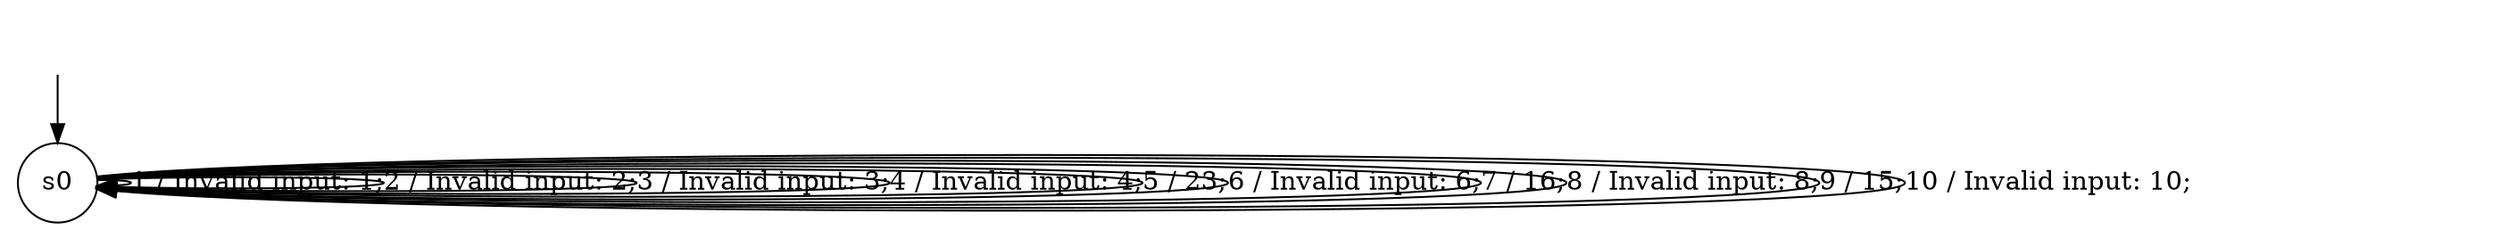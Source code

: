 digraph g {
__start0 [label="" shape="none"];

	s0 [shape="circle" label="s0"];
	s0 -> s0 [label="1 / Invalid input: 1;"];
	s0 -> s0 [label="2 / Invalid input: 2;"];
	s0 -> s0 [label="3 / Invalid input: 3;"];
	s0 -> s0 [label="4 / Invalid input: 4;"];
	s0 -> s0 [label="5 / 23;"];
	s0 -> s0 [label="6 / Invalid input: 6;"];
	s0 -> s0 [label="7 / 16;"];
	s0 -> s0 [label="8 / Invalid input: 8;"];
	s0 -> s0 [label="9 / 15;"];
	s0 -> s0 [label="10 / Invalid input: 10;"];

__start0 -> s0;
}
